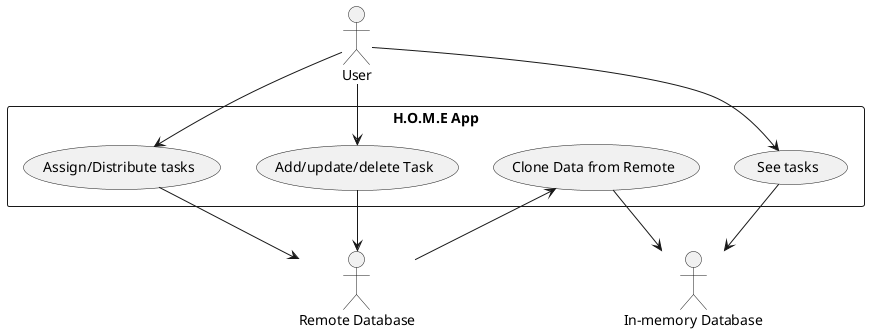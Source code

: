 @startuml

actor User
actor "Remote Database" as RemoteDB
actor "In-memory Database" as LocalDB

rectangle "H.O.M.E App" {
    usecase "See tasks" as UC1
    usecase "Assign/Distribute tasks" as UC2
    usecase "Add/update/delete Task" as UC3
    usecase "Clone Data from Remote" as UC4
}

User --> UC1
User --> UC2
User --> UC3

UC1 --> LocalDB
UC2 --> RemoteDB
UC3 --> RemoteDB

RemoteDB --> UC4
UC4 --> LocalDB

@enduml